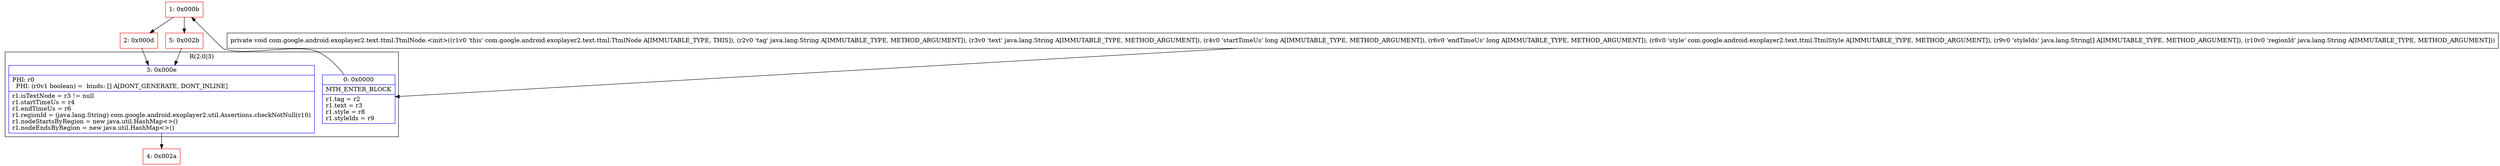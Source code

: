 digraph "CFG forcom.google.android.exoplayer2.text.ttml.TtmlNode.\<init\>(Ljava\/lang\/String;Ljava\/lang\/String;JJLcom\/google\/android\/exoplayer2\/text\/ttml\/TtmlStyle;[Ljava\/lang\/String;Ljava\/lang\/String;)V" {
subgraph cluster_Region_499653820 {
label = "R(2:0|3)";
node [shape=record,color=blue];
Node_0 [shape=record,label="{0\:\ 0x0000|MTH_ENTER_BLOCK\l|r1.tag = r2\lr1.text = r3\lr1.style = r8\lr1.styleIds = r9\l}"];
Node_3 [shape=record,label="{3\:\ 0x000e|PHI: r0 \l  PHI: (r0v1 boolean) =  binds: [] A[DONT_GENERATE, DONT_INLINE]\l|r1.isTextNode = r3 != null\lr1.startTimeUs = r4\lr1.endTimeUs = r6\lr1.regionId = (java.lang.String) com.google.android.exoplayer2.util.Assertions.checkNotNull(r10)\lr1.nodeStartsByRegion = new java.util.HashMap\<\>()\lr1.nodeEndsByRegion = new java.util.HashMap\<\>()\l}"];
}
Node_1 [shape=record,color=red,label="{1\:\ 0x000b}"];
Node_2 [shape=record,color=red,label="{2\:\ 0x000d}"];
Node_4 [shape=record,color=red,label="{4\:\ 0x002a}"];
Node_5 [shape=record,color=red,label="{5\:\ 0x002b}"];
MethodNode[shape=record,label="{private void com.google.android.exoplayer2.text.ttml.TtmlNode.\<init\>((r1v0 'this' com.google.android.exoplayer2.text.ttml.TtmlNode A[IMMUTABLE_TYPE, THIS]), (r2v0 'tag' java.lang.String A[IMMUTABLE_TYPE, METHOD_ARGUMENT]), (r3v0 'text' java.lang.String A[IMMUTABLE_TYPE, METHOD_ARGUMENT]), (r4v0 'startTimeUs' long A[IMMUTABLE_TYPE, METHOD_ARGUMENT]), (r6v0 'endTimeUs' long A[IMMUTABLE_TYPE, METHOD_ARGUMENT]), (r8v0 'style' com.google.android.exoplayer2.text.ttml.TtmlStyle A[IMMUTABLE_TYPE, METHOD_ARGUMENT]), (r9v0 'styleIds' java.lang.String[] A[IMMUTABLE_TYPE, METHOD_ARGUMENT]), (r10v0 'regionId' java.lang.String A[IMMUTABLE_TYPE, METHOD_ARGUMENT])) }"];
MethodNode -> Node_0;
Node_0 -> Node_1;
Node_3 -> Node_4;
Node_1 -> Node_2;
Node_1 -> Node_5;
Node_2 -> Node_3;
Node_5 -> Node_3;
}

